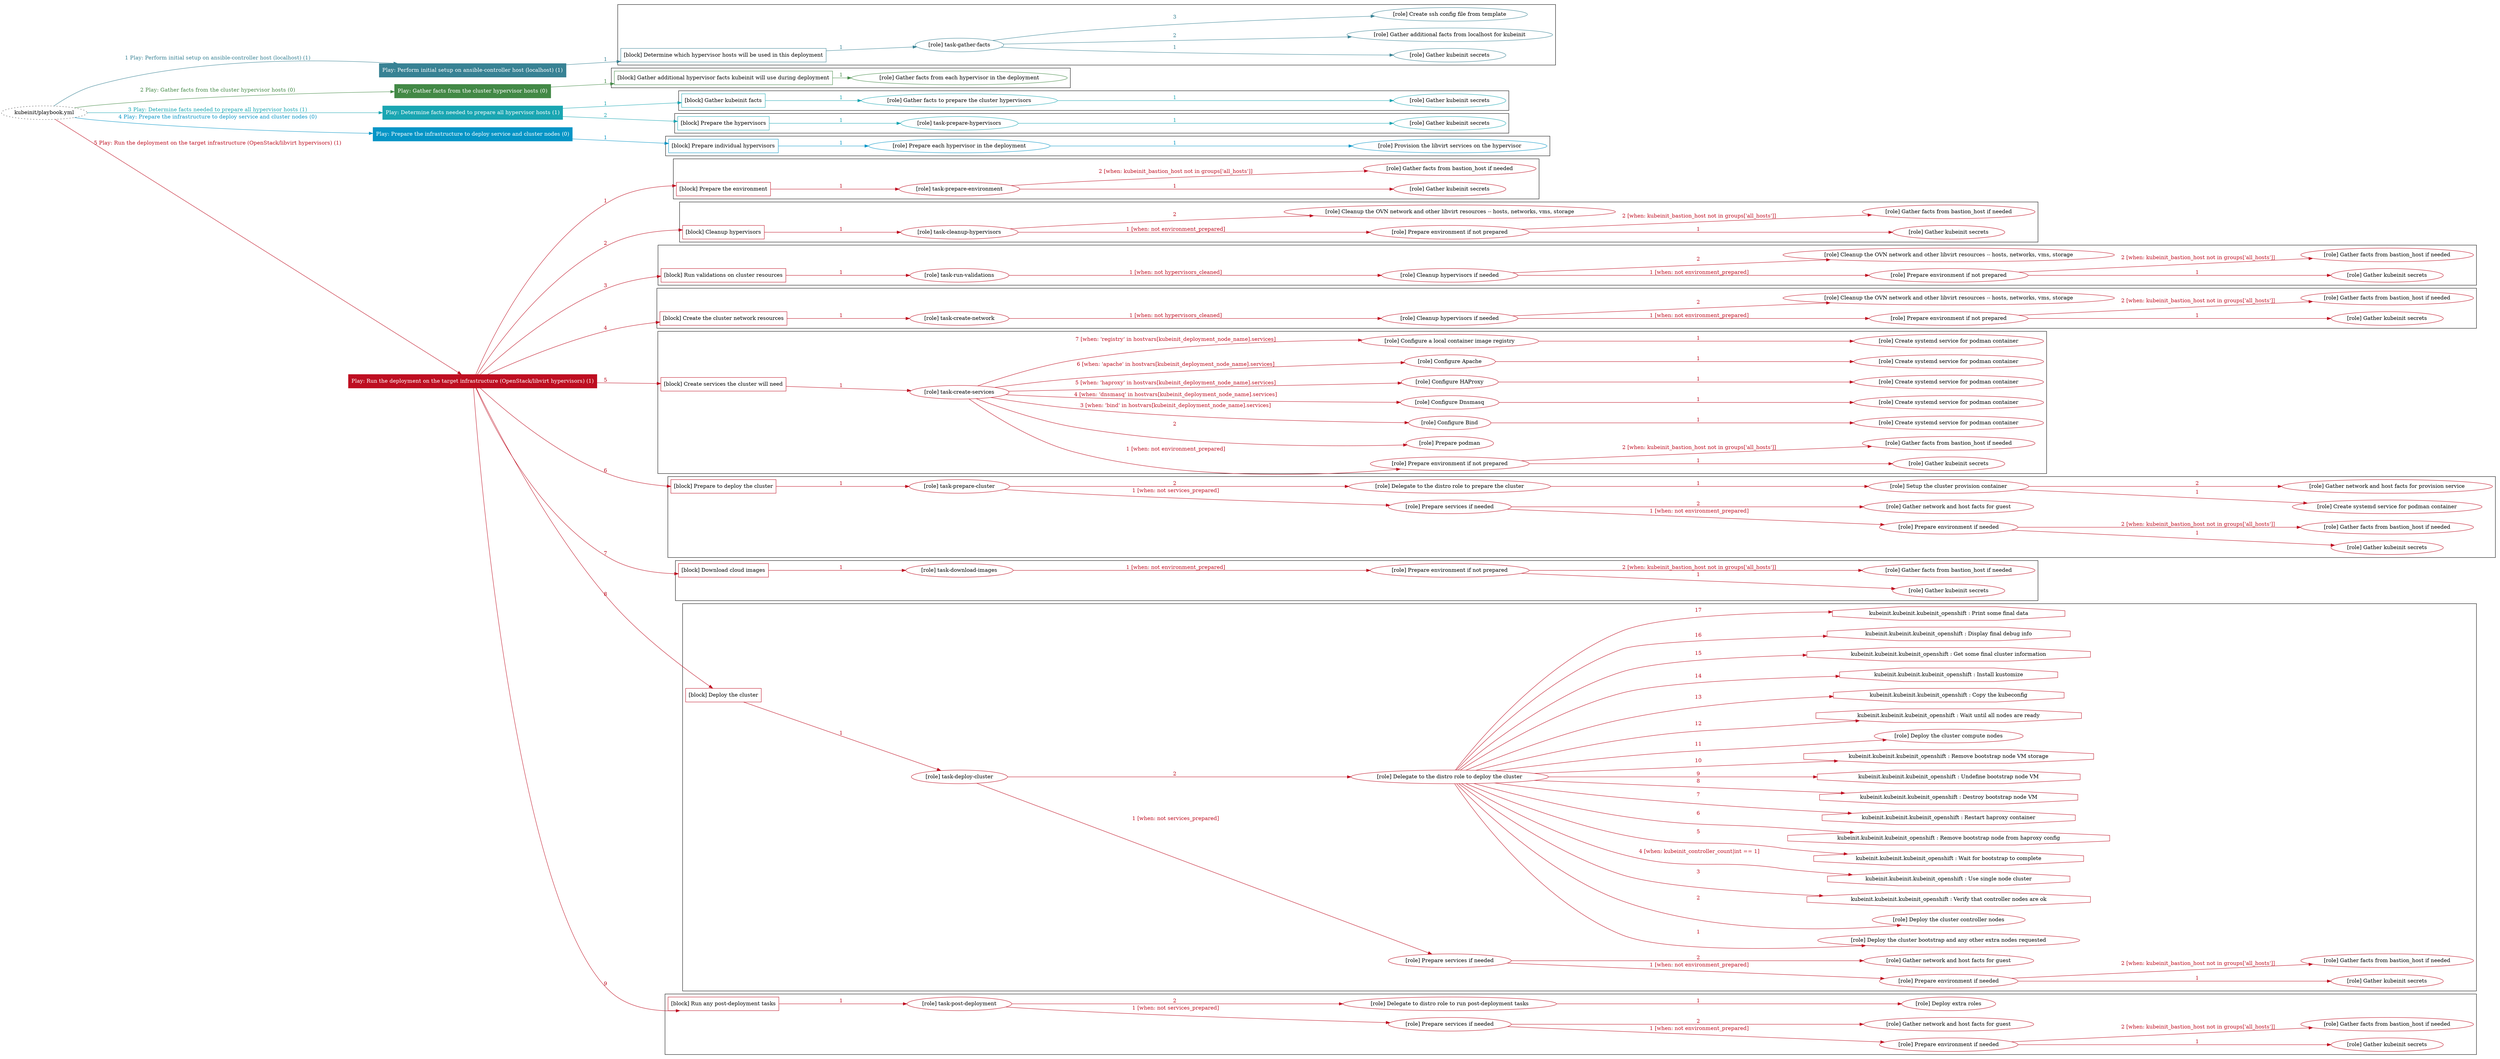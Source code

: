 digraph {
	graph [concentrate=true ordering=in rankdir=LR ratio=fill]
	edge [esep=5 sep=10]
	"kubeinit/playbook.yml" [URL="/home/runner/work/kubeinit/kubeinit/kubeinit/playbook.yml" id=playbook_ac01beea style=dotted]
	"kubeinit/playbook.yml" -> play_87b0a3d5 [label="1 Play: Perform initial setup on ansible-controller host (localhost) (1)" color="#388294" fontcolor="#388294" id=edge_play_87b0a3d5 labeltooltip="1 Play: Perform initial setup on ansible-controller host (localhost) (1)" tooltip="1 Play: Perform initial setup on ansible-controller host (localhost) (1)"]
	subgraph "Play: Perform initial setup on ansible-controller host (localhost) (1)" {
		play_87b0a3d5 [label="Play: Perform initial setup on ansible-controller host (localhost) (1)" URL="/home/runner/work/kubeinit/kubeinit/kubeinit/playbook.yml" color="#388294" fontcolor="#ffffff" id=play_87b0a3d5 shape=box style=filled tooltip=localhost]
		play_87b0a3d5 -> block_8fd2f051 [label=1 color="#388294" fontcolor="#388294" id=edge_block_8fd2f051 labeltooltip=1 tooltip=1]
		subgraph cluster_block_8fd2f051 {
			block_8fd2f051 [label="[block] Determine which hypervisor hosts will be used in this deployment" URL="/home/runner/work/kubeinit/kubeinit/kubeinit/playbook.yml" color="#388294" id=block_8fd2f051 labeltooltip="Determine which hypervisor hosts will be used in this deployment" shape=box tooltip="Determine which hypervisor hosts will be used in this deployment"]
			block_8fd2f051 -> role_c81de46e [label="1 " color="#388294" fontcolor="#388294" id=edge_role_c81de46e labeltooltip="1 " tooltip="1 "]
			subgraph "task-gather-facts" {
				role_c81de46e [label="[role] task-gather-facts" URL="/home/runner/work/kubeinit/kubeinit/kubeinit/playbook.yml" color="#388294" id=role_c81de46e tooltip="task-gather-facts"]
				role_c81de46e -> role_e6d15c20 [label="1 " color="#388294" fontcolor="#388294" id=edge_role_e6d15c20 labeltooltip="1 " tooltip="1 "]
				subgraph "Gather kubeinit secrets" {
					role_e6d15c20 [label="[role] Gather kubeinit secrets" URL="/home/runner/.ansible/collections/ansible_collections/kubeinit/kubeinit/roles/kubeinit_prepare/tasks/build_hypervisors_group.yml" color="#388294" id=role_e6d15c20 tooltip="Gather kubeinit secrets"]
				}
				role_c81de46e -> role_4af7107a [label="2 " color="#388294" fontcolor="#388294" id=edge_role_4af7107a labeltooltip="2 " tooltip="2 "]
				subgraph "Gather additional facts from localhost for kubeinit" {
					role_4af7107a [label="[role] Gather additional facts from localhost for kubeinit" URL="/home/runner/.ansible/collections/ansible_collections/kubeinit/kubeinit/roles/kubeinit_prepare/tasks/build_hypervisors_group.yml" color="#388294" id=role_4af7107a tooltip="Gather additional facts from localhost for kubeinit"]
				}
				role_c81de46e -> role_71906bc6 [label="3 " color="#388294" fontcolor="#388294" id=edge_role_71906bc6 labeltooltip="3 " tooltip="3 "]
				subgraph "Create ssh config file from template" {
					role_71906bc6 [label="[role] Create ssh config file from template" URL="/home/runner/.ansible/collections/ansible_collections/kubeinit/kubeinit/roles/kubeinit_prepare/tasks/build_hypervisors_group.yml" color="#388294" id=role_71906bc6 tooltip="Create ssh config file from template"]
				}
			}
		}
	}
	"kubeinit/playbook.yml" -> play_6809c0aa [label="2 Play: Gather facts from the cluster hypervisor hosts (0)" color="#438946" fontcolor="#438946" id=edge_play_6809c0aa labeltooltip="2 Play: Gather facts from the cluster hypervisor hosts (0)" tooltip="2 Play: Gather facts from the cluster hypervisor hosts (0)"]
	subgraph "Play: Gather facts from the cluster hypervisor hosts (0)" {
		play_6809c0aa [label="Play: Gather facts from the cluster hypervisor hosts (0)" URL="/home/runner/work/kubeinit/kubeinit/kubeinit/playbook.yml" color="#438946" fontcolor="#ffffff" id=play_6809c0aa shape=box style=filled tooltip="Play: Gather facts from the cluster hypervisor hosts (0)"]
		play_6809c0aa -> block_0f00e72c [label=1 color="#438946" fontcolor="#438946" id=edge_block_0f00e72c labeltooltip=1 tooltip=1]
		subgraph cluster_block_0f00e72c {
			block_0f00e72c [label="[block] Gather additional hypervisor facts kubeinit will use during deployment" URL="/home/runner/work/kubeinit/kubeinit/kubeinit/playbook.yml" color="#438946" id=block_0f00e72c labeltooltip="Gather additional hypervisor facts kubeinit will use during deployment" shape=box tooltip="Gather additional hypervisor facts kubeinit will use during deployment"]
			block_0f00e72c -> role_f5151b32 [label="1 " color="#438946" fontcolor="#438946" id=edge_role_f5151b32 labeltooltip="1 " tooltip="1 "]
			subgraph "Gather facts from each hypervisor in the deployment" {
				role_f5151b32 [label="[role] Gather facts from each hypervisor in the deployment" URL="/home/runner/work/kubeinit/kubeinit/kubeinit/playbook.yml" color="#438946" id=role_f5151b32 tooltip="Gather facts from each hypervisor in the deployment"]
			}
		}
	}
	"kubeinit/playbook.yml" -> play_805275aa [label="3 Play: Determine facts needed to prepare all hypervisor hosts (1)" color="#1aa6b2" fontcolor="#1aa6b2" id=edge_play_805275aa labeltooltip="3 Play: Determine facts needed to prepare all hypervisor hosts (1)" tooltip="3 Play: Determine facts needed to prepare all hypervisor hosts (1)"]
	subgraph "Play: Determine facts needed to prepare all hypervisor hosts (1)" {
		play_805275aa [label="Play: Determine facts needed to prepare all hypervisor hosts (1)" URL="/home/runner/work/kubeinit/kubeinit/kubeinit/playbook.yml" color="#1aa6b2" fontcolor="#ffffff" id=play_805275aa shape=box style=filled tooltip=localhost]
		play_805275aa -> block_0dd727a0 [label=1 color="#1aa6b2" fontcolor="#1aa6b2" id=edge_block_0dd727a0 labeltooltip=1 tooltip=1]
		subgraph cluster_block_0dd727a0 {
			block_0dd727a0 [label="[block] Gather kubeinit facts" URL="/home/runner/work/kubeinit/kubeinit/kubeinit/playbook.yml" color="#1aa6b2" id=block_0dd727a0 labeltooltip="Gather kubeinit facts" shape=box tooltip="Gather kubeinit facts"]
			block_0dd727a0 -> role_a5bf3d83 [label="1 " color="#1aa6b2" fontcolor="#1aa6b2" id=edge_role_a5bf3d83 labeltooltip="1 " tooltip="1 "]
			subgraph "Gather facts to prepare the cluster hypervisors" {
				role_a5bf3d83 [label="[role] Gather facts to prepare the cluster hypervisors" URL="/home/runner/work/kubeinit/kubeinit/kubeinit/playbook.yml" color="#1aa6b2" id=role_a5bf3d83 tooltip="Gather facts to prepare the cluster hypervisors"]
				role_a5bf3d83 -> role_c3a3b4c2 [label="1 " color="#1aa6b2" fontcolor="#1aa6b2" id=edge_role_c3a3b4c2 labeltooltip="1 " tooltip="1 "]
				subgraph "Gather kubeinit secrets" {
					role_c3a3b4c2 [label="[role] Gather kubeinit secrets" URL="/home/runner/.ansible/collections/ansible_collections/kubeinit/kubeinit/roles/kubeinit_prepare/tasks/gather_kubeinit_facts.yml" color="#1aa6b2" id=role_c3a3b4c2 tooltip="Gather kubeinit secrets"]
				}
			}
		}
		play_805275aa -> block_887d3422 [label=2 color="#1aa6b2" fontcolor="#1aa6b2" id=edge_block_887d3422 labeltooltip=2 tooltip=2]
		subgraph cluster_block_887d3422 {
			block_887d3422 [label="[block] Prepare the hypervisors" URL="/home/runner/work/kubeinit/kubeinit/kubeinit/playbook.yml" color="#1aa6b2" id=block_887d3422 labeltooltip="Prepare the hypervisors" shape=box tooltip="Prepare the hypervisors"]
			block_887d3422 -> role_cf994143 [label="1 " color="#1aa6b2" fontcolor="#1aa6b2" id=edge_role_cf994143 labeltooltip="1 " tooltip="1 "]
			subgraph "task-prepare-hypervisors" {
				role_cf994143 [label="[role] task-prepare-hypervisors" URL="/home/runner/work/kubeinit/kubeinit/kubeinit/playbook.yml" color="#1aa6b2" id=role_cf994143 tooltip="task-prepare-hypervisors"]
				role_cf994143 -> role_0dff5a0b [label="1 " color="#1aa6b2" fontcolor="#1aa6b2" id=edge_role_0dff5a0b labeltooltip="1 " tooltip="1 "]
				subgraph "Gather kubeinit secrets" {
					role_0dff5a0b [label="[role] Gather kubeinit secrets" URL="/home/runner/.ansible/collections/ansible_collections/kubeinit/kubeinit/roles/kubeinit_prepare/tasks/gather_kubeinit_facts.yml" color="#1aa6b2" id=role_0dff5a0b tooltip="Gather kubeinit secrets"]
				}
			}
		}
	}
	"kubeinit/playbook.yml" -> play_18376f50 [label="4 Play: Prepare the infrastructure to deploy service and cluster nodes (0)" color="#0695c6" fontcolor="#0695c6" id=edge_play_18376f50 labeltooltip="4 Play: Prepare the infrastructure to deploy service and cluster nodes (0)" tooltip="4 Play: Prepare the infrastructure to deploy service and cluster nodes (0)"]
	subgraph "Play: Prepare the infrastructure to deploy service and cluster nodes (0)" {
		play_18376f50 [label="Play: Prepare the infrastructure to deploy service and cluster nodes (0)" URL="/home/runner/work/kubeinit/kubeinit/kubeinit/playbook.yml" color="#0695c6" fontcolor="#ffffff" id=play_18376f50 shape=box style=filled tooltip="Play: Prepare the infrastructure to deploy service and cluster nodes (0)"]
		play_18376f50 -> block_66da91b1 [label=1 color="#0695c6" fontcolor="#0695c6" id=edge_block_66da91b1 labeltooltip=1 tooltip=1]
		subgraph cluster_block_66da91b1 {
			block_66da91b1 [label="[block] Prepare individual hypervisors" URL="/home/runner/work/kubeinit/kubeinit/kubeinit/playbook.yml" color="#0695c6" id=block_66da91b1 labeltooltip="Prepare individual hypervisors" shape=box tooltip="Prepare individual hypervisors"]
			block_66da91b1 -> role_3a95ab24 [label="1 " color="#0695c6" fontcolor="#0695c6" id=edge_role_3a95ab24 labeltooltip="1 " tooltip="1 "]
			subgraph "Prepare each hypervisor in the deployment" {
				role_3a95ab24 [label="[role] Prepare each hypervisor in the deployment" URL="/home/runner/work/kubeinit/kubeinit/kubeinit/playbook.yml" color="#0695c6" id=role_3a95ab24 tooltip="Prepare each hypervisor in the deployment"]
				role_3a95ab24 -> role_9832be01 [label="1 " color="#0695c6" fontcolor="#0695c6" id=edge_role_9832be01 labeltooltip="1 " tooltip="1 "]
				subgraph "Provision the libvirt services on the hypervisor" {
					role_9832be01 [label="[role] Provision the libvirt services on the hypervisor" URL="/home/runner/.ansible/collections/ansible_collections/kubeinit/kubeinit/roles/kubeinit_prepare/tasks/prepare_hypervisor.yml" color="#0695c6" id=role_9832be01 tooltip="Provision the libvirt services on the hypervisor"]
				}
			}
		}
	}
	"kubeinit/playbook.yml" -> play_9627fc66 [label="5 Play: Run the deployment on the target infrastructure (OpenStack/libvirt hypervisors) (1)" color="#be0e21" fontcolor="#be0e21" id=edge_play_9627fc66 labeltooltip="5 Play: Run the deployment on the target infrastructure (OpenStack/libvirt hypervisors) (1)" tooltip="5 Play: Run the deployment on the target infrastructure (OpenStack/libvirt hypervisors) (1)"]
	subgraph "Play: Run the deployment on the target infrastructure (OpenStack/libvirt hypervisors) (1)" {
		play_9627fc66 [label="Play: Run the deployment on the target infrastructure (OpenStack/libvirt hypervisors) (1)" URL="/home/runner/work/kubeinit/kubeinit/kubeinit/playbook.yml" color="#be0e21" fontcolor="#ffffff" id=play_9627fc66 shape=box style=filled tooltip=localhost]
		play_9627fc66 -> block_a1fae337 [label=1 color="#be0e21" fontcolor="#be0e21" id=edge_block_a1fae337 labeltooltip=1 tooltip=1]
		subgraph cluster_block_a1fae337 {
			block_a1fae337 [label="[block] Prepare the environment" URL="/home/runner/work/kubeinit/kubeinit/kubeinit/playbook.yml" color="#be0e21" id=block_a1fae337 labeltooltip="Prepare the environment" shape=box tooltip="Prepare the environment"]
			block_a1fae337 -> role_7c4e4285 [label="1 " color="#be0e21" fontcolor="#be0e21" id=edge_role_7c4e4285 labeltooltip="1 " tooltip="1 "]
			subgraph "task-prepare-environment" {
				role_7c4e4285 [label="[role] task-prepare-environment" URL="/home/runner/work/kubeinit/kubeinit/kubeinit/playbook.yml" color="#be0e21" id=role_7c4e4285 tooltip="task-prepare-environment"]
				role_7c4e4285 -> role_a677fca5 [label="1 " color="#be0e21" fontcolor="#be0e21" id=edge_role_a677fca5 labeltooltip="1 " tooltip="1 "]
				subgraph "Gather kubeinit secrets" {
					role_a677fca5 [label="[role] Gather kubeinit secrets" URL="/home/runner/.ansible/collections/ansible_collections/kubeinit/kubeinit/roles/kubeinit_prepare/tasks/gather_kubeinit_facts.yml" color="#be0e21" id=role_a677fca5 tooltip="Gather kubeinit secrets"]
				}
				role_7c4e4285 -> role_7d980e11 [label="2 [when: kubeinit_bastion_host not in groups['all_hosts']]" color="#be0e21" fontcolor="#be0e21" id=edge_role_7d980e11 labeltooltip="2 [when: kubeinit_bastion_host not in groups['all_hosts']]" tooltip="2 [when: kubeinit_bastion_host not in groups['all_hosts']]"]
				subgraph "Gather facts from bastion_host if needed" {
					role_7d980e11 [label="[role] Gather facts from bastion_host if needed" URL="/home/runner/.ansible/collections/ansible_collections/kubeinit/kubeinit/roles/kubeinit_prepare/tasks/main.yml" color="#be0e21" id=role_7d980e11 tooltip="Gather facts from bastion_host if needed"]
				}
			}
		}
		play_9627fc66 -> block_145665ce [label=2 color="#be0e21" fontcolor="#be0e21" id=edge_block_145665ce labeltooltip=2 tooltip=2]
		subgraph cluster_block_145665ce {
			block_145665ce [label="[block] Cleanup hypervisors" URL="/home/runner/work/kubeinit/kubeinit/kubeinit/playbook.yml" color="#be0e21" id=block_145665ce labeltooltip="Cleanup hypervisors" shape=box tooltip="Cleanup hypervisors"]
			block_145665ce -> role_88739365 [label="1 " color="#be0e21" fontcolor="#be0e21" id=edge_role_88739365 labeltooltip="1 " tooltip="1 "]
			subgraph "task-cleanup-hypervisors" {
				role_88739365 [label="[role] task-cleanup-hypervisors" URL="/home/runner/work/kubeinit/kubeinit/kubeinit/playbook.yml" color="#be0e21" id=role_88739365 tooltip="task-cleanup-hypervisors"]
				role_88739365 -> role_9e638a4b [label="1 [when: not environment_prepared]" color="#be0e21" fontcolor="#be0e21" id=edge_role_9e638a4b labeltooltip="1 [when: not environment_prepared]" tooltip="1 [when: not environment_prepared]"]
				subgraph "Prepare environment if not prepared" {
					role_9e638a4b [label="[role] Prepare environment if not prepared" URL="/home/runner/.ansible/collections/ansible_collections/kubeinit/kubeinit/roles/kubeinit_libvirt/tasks/cleanup_hypervisors.yml" color="#be0e21" id=role_9e638a4b tooltip="Prepare environment if not prepared"]
					role_9e638a4b -> role_a18d2828 [label="1 " color="#be0e21" fontcolor="#be0e21" id=edge_role_a18d2828 labeltooltip="1 " tooltip="1 "]
					subgraph "Gather kubeinit secrets" {
						role_a18d2828 [label="[role] Gather kubeinit secrets" URL="/home/runner/.ansible/collections/ansible_collections/kubeinit/kubeinit/roles/kubeinit_prepare/tasks/gather_kubeinit_facts.yml" color="#be0e21" id=role_a18d2828 tooltip="Gather kubeinit secrets"]
					}
					role_9e638a4b -> role_1b31f701 [label="2 [when: kubeinit_bastion_host not in groups['all_hosts']]" color="#be0e21" fontcolor="#be0e21" id=edge_role_1b31f701 labeltooltip="2 [when: kubeinit_bastion_host not in groups['all_hosts']]" tooltip="2 [when: kubeinit_bastion_host not in groups['all_hosts']]"]
					subgraph "Gather facts from bastion_host if needed" {
						role_1b31f701 [label="[role] Gather facts from bastion_host if needed" URL="/home/runner/.ansible/collections/ansible_collections/kubeinit/kubeinit/roles/kubeinit_prepare/tasks/main.yml" color="#be0e21" id=role_1b31f701 tooltip="Gather facts from bastion_host if needed"]
					}
				}
				role_88739365 -> role_368fc063 [label="2 " color="#be0e21" fontcolor="#be0e21" id=edge_role_368fc063 labeltooltip="2 " tooltip="2 "]
				subgraph "Cleanup the OVN network and other libvirt resources -- hosts, networks, vms, storage" {
					role_368fc063 [label="[role] Cleanup the OVN network and other libvirt resources -- hosts, networks, vms, storage" URL="/home/runner/.ansible/collections/ansible_collections/kubeinit/kubeinit/roles/kubeinit_libvirt/tasks/cleanup_hypervisors.yml" color="#be0e21" id=role_368fc063 tooltip="Cleanup the OVN network and other libvirt resources -- hosts, networks, vms, storage"]
				}
			}
		}
		play_9627fc66 -> block_02955127 [label=3 color="#be0e21" fontcolor="#be0e21" id=edge_block_02955127 labeltooltip=3 tooltip=3]
		subgraph cluster_block_02955127 {
			block_02955127 [label="[block] Run validations on cluster resources" URL="/home/runner/work/kubeinit/kubeinit/kubeinit/playbook.yml" color="#be0e21" id=block_02955127 labeltooltip="Run validations on cluster resources" shape=box tooltip="Run validations on cluster resources"]
			block_02955127 -> role_7bfd4cae [label="1 " color="#be0e21" fontcolor="#be0e21" id=edge_role_7bfd4cae labeltooltip="1 " tooltip="1 "]
			subgraph "task-run-validations" {
				role_7bfd4cae [label="[role] task-run-validations" URL="/home/runner/work/kubeinit/kubeinit/kubeinit/playbook.yml" color="#be0e21" id=role_7bfd4cae tooltip="task-run-validations"]
				role_7bfd4cae -> role_9999e3a4 [label="1 [when: not hypervisors_cleaned]" color="#be0e21" fontcolor="#be0e21" id=edge_role_9999e3a4 labeltooltip="1 [when: not hypervisors_cleaned]" tooltip="1 [when: not hypervisors_cleaned]"]
				subgraph "Cleanup hypervisors if needed" {
					role_9999e3a4 [label="[role] Cleanup hypervisors if needed" URL="/home/runner/.ansible/collections/ansible_collections/kubeinit/kubeinit/roles/kubeinit_validations/tasks/main.yml" color="#be0e21" id=role_9999e3a4 tooltip="Cleanup hypervisors if needed"]
					role_9999e3a4 -> role_2ee0fb91 [label="1 [when: not environment_prepared]" color="#be0e21" fontcolor="#be0e21" id=edge_role_2ee0fb91 labeltooltip="1 [when: not environment_prepared]" tooltip="1 [when: not environment_prepared]"]
					subgraph "Prepare environment if not prepared" {
						role_2ee0fb91 [label="[role] Prepare environment if not prepared" URL="/home/runner/.ansible/collections/ansible_collections/kubeinit/kubeinit/roles/kubeinit_libvirt/tasks/cleanup_hypervisors.yml" color="#be0e21" id=role_2ee0fb91 tooltip="Prepare environment if not prepared"]
						role_2ee0fb91 -> role_f7e89f72 [label="1 " color="#be0e21" fontcolor="#be0e21" id=edge_role_f7e89f72 labeltooltip="1 " tooltip="1 "]
						subgraph "Gather kubeinit secrets" {
							role_f7e89f72 [label="[role] Gather kubeinit secrets" URL="/home/runner/.ansible/collections/ansible_collections/kubeinit/kubeinit/roles/kubeinit_prepare/tasks/gather_kubeinit_facts.yml" color="#be0e21" id=role_f7e89f72 tooltip="Gather kubeinit secrets"]
						}
						role_2ee0fb91 -> role_ed2b6137 [label="2 [when: kubeinit_bastion_host not in groups['all_hosts']]" color="#be0e21" fontcolor="#be0e21" id=edge_role_ed2b6137 labeltooltip="2 [when: kubeinit_bastion_host not in groups['all_hosts']]" tooltip="2 [when: kubeinit_bastion_host not in groups['all_hosts']]"]
						subgraph "Gather facts from bastion_host if needed" {
							role_ed2b6137 [label="[role] Gather facts from bastion_host if needed" URL="/home/runner/.ansible/collections/ansible_collections/kubeinit/kubeinit/roles/kubeinit_prepare/tasks/main.yml" color="#be0e21" id=role_ed2b6137 tooltip="Gather facts from bastion_host if needed"]
						}
					}
					role_9999e3a4 -> role_2b7e99c0 [label="2 " color="#be0e21" fontcolor="#be0e21" id=edge_role_2b7e99c0 labeltooltip="2 " tooltip="2 "]
					subgraph "Cleanup the OVN network and other libvirt resources -- hosts, networks, vms, storage" {
						role_2b7e99c0 [label="[role] Cleanup the OVN network and other libvirt resources -- hosts, networks, vms, storage" URL="/home/runner/.ansible/collections/ansible_collections/kubeinit/kubeinit/roles/kubeinit_libvirt/tasks/cleanup_hypervisors.yml" color="#be0e21" id=role_2b7e99c0 tooltip="Cleanup the OVN network and other libvirt resources -- hosts, networks, vms, storage"]
					}
				}
			}
		}
		play_9627fc66 -> block_9b2e938d [label=4 color="#be0e21" fontcolor="#be0e21" id=edge_block_9b2e938d labeltooltip=4 tooltip=4]
		subgraph cluster_block_9b2e938d {
			block_9b2e938d [label="[block] Create the cluster network resources" URL="/home/runner/work/kubeinit/kubeinit/kubeinit/playbook.yml" color="#be0e21" id=block_9b2e938d labeltooltip="Create the cluster network resources" shape=box tooltip="Create the cluster network resources"]
			block_9b2e938d -> role_e859119c [label="1 " color="#be0e21" fontcolor="#be0e21" id=edge_role_e859119c labeltooltip="1 " tooltip="1 "]
			subgraph "task-create-network" {
				role_e859119c [label="[role] task-create-network" URL="/home/runner/work/kubeinit/kubeinit/kubeinit/playbook.yml" color="#be0e21" id=role_e859119c tooltip="task-create-network"]
				role_e859119c -> role_2175b8bf [label="1 [when: not hypervisors_cleaned]" color="#be0e21" fontcolor="#be0e21" id=edge_role_2175b8bf labeltooltip="1 [when: not hypervisors_cleaned]" tooltip="1 [when: not hypervisors_cleaned]"]
				subgraph "Cleanup hypervisors if needed" {
					role_2175b8bf [label="[role] Cleanup hypervisors if needed" URL="/home/runner/.ansible/collections/ansible_collections/kubeinit/kubeinit/roles/kubeinit_libvirt/tasks/create_network.yml" color="#be0e21" id=role_2175b8bf tooltip="Cleanup hypervisors if needed"]
					role_2175b8bf -> role_85aa9f6f [label="1 [when: not environment_prepared]" color="#be0e21" fontcolor="#be0e21" id=edge_role_85aa9f6f labeltooltip="1 [when: not environment_prepared]" tooltip="1 [when: not environment_prepared]"]
					subgraph "Prepare environment if not prepared" {
						role_85aa9f6f [label="[role] Prepare environment if not prepared" URL="/home/runner/.ansible/collections/ansible_collections/kubeinit/kubeinit/roles/kubeinit_libvirt/tasks/cleanup_hypervisors.yml" color="#be0e21" id=role_85aa9f6f tooltip="Prepare environment if not prepared"]
						role_85aa9f6f -> role_4ce239ed [label="1 " color="#be0e21" fontcolor="#be0e21" id=edge_role_4ce239ed labeltooltip="1 " tooltip="1 "]
						subgraph "Gather kubeinit secrets" {
							role_4ce239ed [label="[role] Gather kubeinit secrets" URL="/home/runner/.ansible/collections/ansible_collections/kubeinit/kubeinit/roles/kubeinit_prepare/tasks/gather_kubeinit_facts.yml" color="#be0e21" id=role_4ce239ed tooltip="Gather kubeinit secrets"]
						}
						role_85aa9f6f -> role_77e21e04 [label="2 [when: kubeinit_bastion_host not in groups['all_hosts']]" color="#be0e21" fontcolor="#be0e21" id=edge_role_77e21e04 labeltooltip="2 [when: kubeinit_bastion_host not in groups['all_hosts']]" tooltip="2 [when: kubeinit_bastion_host not in groups['all_hosts']]"]
						subgraph "Gather facts from bastion_host if needed" {
							role_77e21e04 [label="[role] Gather facts from bastion_host if needed" URL="/home/runner/.ansible/collections/ansible_collections/kubeinit/kubeinit/roles/kubeinit_prepare/tasks/main.yml" color="#be0e21" id=role_77e21e04 tooltip="Gather facts from bastion_host if needed"]
						}
					}
					role_2175b8bf -> role_c0816153 [label="2 " color="#be0e21" fontcolor="#be0e21" id=edge_role_c0816153 labeltooltip="2 " tooltip="2 "]
					subgraph "Cleanup the OVN network and other libvirt resources -- hosts, networks, vms, storage" {
						role_c0816153 [label="[role] Cleanup the OVN network and other libvirt resources -- hosts, networks, vms, storage" URL="/home/runner/.ansible/collections/ansible_collections/kubeinit/kubeinit/roles/kubeinit_libvirt/tasks/cleanup_hypervisors.yml" color="#be0e21" id=role_c0816153 tooltip="Cleanup the OVN network and other libvirt resources -- hosts, networks, vms, storage"]
					}
				}
			}
		}
		play_9627fc66 -> block_28281de9 [label=5 color="#be0e21" fontcolor="#be0e21" id=edge_block_28281de9 labeltooltip=5 tooltip=5]
		subgraph cluster_block_28281de9 {
			block_28281de9 [label="[block] Create services the cluster will need" URL="/home/runner/work/kubeinit/kubeinit/kubeinit/playbook.yml" color="#be0e21" id=block_28281de9 labeltooltip="Create services the cluster will need" shape=box tooltip="Create services the cluster will need"]
			block_28281de9 -> role_619894a3 [label="1 " color="#be0e21" fontcolor="#be0e21" id=edge_role_619894a3 labeltooltip="1 " tooltip="1 "]
			subgraph "task-create-services" {
				role_619894a3 [label="[role] task-create-services" URL="/home/runner/work/kubeinit/kubeinit/kubeinit/playbook.yml" color="#be0e21" id=role_619894a3 tooltip="task-create-services"]
				role_619894a3 -> role_205cde61 [label="1 [when: not environment_prepared]" color="#be0e21" fontcolor="#be0e21" id=edge_role_205cde61 labeltooltip="1 [when: not environment_prepared]" tooltip="1 [when: not environment_prepared]"]
				subgraph "Prepare environment if not prepared" {
					role_205cde61 [label="[role] Prepare environment if not prepared" URL="/home/runner/.ansible/collections/ansible_collections/kubeinit/kubeinit/roles/kubeinit_services/tasks/main.yml" color="#be0e21" id=role_205cde61 tooltip="Prepare environment if not prepared"]
					role_205cde61 -> role_e2b35830 [label="1 " color="#be0e21" fontcolor="#be0e21" id=edge_role_e2b35830 labeltooltip="1 " tooltip="1 "]
					subgraph "Gather kubeinit secrets" {
						role_e2b35830 [label="[role] Gather kubeinit secrets" URL="/home/runner/.ansible/collections/ansible_collections/kubeinit/kubeinit/roles/kubeinit_prepare/tasks/gather_kubeinit_facts.yml" color="#be0e21" id=role_e2b35830 tooltip="Gather kubeinit secrets"]
					}
					role_205cde61 -> role_7912a97e [label="2 [when: kubeinit_bastion_host not in groups['all_hosts']]" color="#be0e21" fontcolor="#be0e21" id=edge_role_7912a97e labeltooltip="2 [when: kubeinit_bastion_host not in groups['all_hosts']]" tooltip="2 [when: kubeinit_bastion_host not in groups['all_hosts']]"]
					subgraph "Gather facts from bastion_host if needed" {
						role_7912a97e [label="[role] Gather facts from bastion_host if needed" URL="/home/runner/.ansible/collections/ansible_collections/kubeinit/kubeinit/roles/kubeinit_prepare/tasks/main.yml" color="#be0e21" id=role_7912a97e tooltip="Gather facts from bastion_host if needed"]
					}
				}
				role_619894a3 -> role_3faccaa3 [label="2 " color="#be0e21" fontcolor="#be0e21" id=edge_role_3faccaa3 labeltooltip="2 " tooltip="2 "]
				subgraph "Prepare podman" {
					role_3faccaa3 [label="[role] Prepare podman" URL="/home/runner/.ansible/collections/ansible_collections/kubeinit/kubeinit/roles/kubeinit_services/tasks/00_create_service_pod.yml" color="#be0e21" id=role_3faccaa3 tooltip="Prepare podman"]
				}
				role_619894a3 -> role_adfd2feb [label="3 [when: 'bind' in hostvars[kubeinit_deployment_node_name].services]" color="#be0e21" fontcolor="#be0e21" id=edge_role_adfd2feb labeltooltip="3 [when: 'bind' in hostvars[kubeinit_deployment_node_name].services]" tooltip="3 [when: 'bind' in hostvars[kubeinit_deployment_node_name].services]"]
				subgraph "Configure Bind" {
					role_adfd2feb [label="[role] Configure Bind" URL="/home/runner/.ansible/collections/ansible_collections/kubeinit/kubeinit/roles/kubeinit_services/tasks/start_services_containers.yml" color="#be0e21" id=role_adfd2feb tooltip="Configure Bind"]
					role_adfd2feb -> role_0dddc15a [label="1 " color="#be0e21" fontcolor="#be0e21" id=edge_role_0dddc15a labeltooltip="1 " tooltip="1 "]
					subgraph "Create systemd service for podman container" {
						role_0dddc15a [label="[role] Create systemd service for podman container" URL="/home/runner/.ansible/collections/ansible_collections/kubeinit/kubeinit/roles/kubeinit_bind/tasks/main.yml" color="#be0e21" id=role_0dddc15a tooltip="Create systemd service for podman container"]
					}
				}
				role_619894a3 -> role_6ff6d1c3 [label="4 [when: 'dnsmasq' in hostvars[kubeinit_deployment_node_name].services]" color="#be0e21" fontcolor="#be0e21" id=edge_role_6ff6d1c3 labeltooltip="4 [when: 'dnsmasq' in hostvars[kubeinit_deployment_node_name].services]" tooltip="4 [when: 'dnsmasq' in hostvars[kubeinit_deployment_node_name].services]"]
				subgraph "Configure Dnsmasq" {
					role_6ff6d1c3 [label="[role] Configure Dnsmasq" URL="/home/runner/.ansible/collections/ansible_collections/kubeinit/kubeinit/roles/kubeinit_services/tasks/start_services_containers.yml" color="#be0e21" id=role_6ff6d1c3 tooltip="Configure Dnsmasq"]
					role_6ff6d1c3 -> role_e2d839a0 [label="1 " color="#be0e21" fontcolor="#be0e21" id=edge_role_e2d839a0 labeltooltip="1 " tooltip="1 "]
					subgraph "Create systemd service for podman container" {
						role_e2d839a0 [label="[role] Create systemd service for podman container" URL="/home/runner/.ansible/collections/ansible_collections/kubeinit/kubeinit/roles/kubeinit_dnsmasq/tasks/main.yml" color="#be0e21" id=role_e2d839a0 tooltip="Create systemd service for podman container"]
					}
				}
				role_619894a3 -> role_7d7334c6 [label="5 [when: 'haproxy' in hostvars[kubeinit_deployment_node_name].services]" color="#be0e21" fontcolor="#be0e21" id=edge_role_7d7334c6 labeltooltip="5 [when: 'haproxy' in hostvars[kubeinit_deployment_node_name].services]" tooltip="5 [when: 'haproxy' in hostvars[kubeinit_deployment_node_name].services]"]
				subgraph "Configure HAProxy" {
					role_7d7334c6 [label="[role] Configure HAProxy" URL="/home/runner/.ansible/collections/ansible_collections/kubeinit/kubeinit/roles/kubeinit_services/tasks/start_services_containers.yml" color="#be0e21" id=role_7d7334c6 tooltip="Configure HAProxy"]
					role_7d7334c6 -> role_eb71d91c [label="1 " color="#be0e21" fontcolor="#be0e21" id=edge_role_eb71d91c labeltooltip="1 " tooltip="1 "]
					subgraph "Create systemd service for podman container" {
						role_eb71d91c [label="[role] Create systemd service for podman container" URL="/home/runner/.ansible/collections/ansible_collections/kubeinit/kubeinit/roles/kubeinit_haproxy/tasks/main.yml" color="#be0e21" id=role_eb71d91c tooltip="Create systemd service for podman container"]
					}
				}
				role_619894a3 -> role_6c471e7b [label="6 [when: 'apache' in hostvars[kubeinit_deployment_node_name].services]" color="#be0e21" fontcolor="#be0e21" id=edge_role_6c471e7b labeltooltip="6 [when: 'apache' in hostvars[kubeinit_deployment_node_name].services]" tooltip="6 [when: 'apache' in hostvars[kubeinit_deployment_node_name].services]"]
				subgraph "Configure Apache" {
					role_6c471e7b [label="[role] Configure Apache" URL="/home/runner/.ansible/collections/ansible_collections/kubeinit/kubeinit/roles/kubeinit_services/tasks/start_services_containers.yml" color="#be0e21" id=role_6c471e7b tooltip="Configure Apache"]
					role_6c471e7b -> role_16afecc5 [label="1 " color="#be0e21" fontcolor="#be0e21" id=edge_role_16afecc5 labeltooltip="1 " tooltip="1 "]
					subgraph "Create systemd service for podman container" {
						role_16afecc5 [label="[role] Create systemd service for podman container" URL="/home/runner/.ansible/collections/ansible_collections/kubeinit/kubeinit/roles/kubeinit_apache/tasks/main.yml" color="#be0e21" id=role_16afecc5 tooltip="Create systemd service for podman container"]
					}
				}
				role_619894a3 -> role_4d867c38 [label="7 [when: 'registry' in hostvars[kubeinit_deployment_node_name].services]" color="#be0e21" fontcolor="#be0e21" id=edge_role_4d867c38 labeltooltip="7 [when: 'registry' in hostvars[kubeinit_deployment_node_name].services]" tooltip="7 [when: 'registry' in hostvars[kubeinit_deployment_node_name].services]"]
				subgraph "Configure a local container image registry" {
					role_4d867c38 [label="[role] Configure a local container image registry" URL="/home/runner/.ansible/collections/ansible_collections/kubeinit/kubeinit/roles/kubeinit_services/tasks/start_services_containers.yml" color="#be0e21" id=role_4d867c38 tooltip="Configure a local container image registry"]
					role_4d867c38 -> role_8852e7b9 [label="1 " color="#be0e21" fontcolor="#be0e21" id=edge_role_8852e7b9 labeltooltip="1 " tooltip="1 "]
					subgraph "Create systemd service for podman container" {
						role_8852e7b9 [label="[role] Create systemd service for podman container" URL="/home/runner/.ansible/collections/ansible_collections/kubeinit/kubeinit/roles/kubeinit_registry/tasks/main.yml" color="#be0e21" id=role_8852e7b9 tooltip="Create systemd service for podman container"]
					}
				}
			}
		}
		play_9627fc66 -> block_8ae498f1 [label=6 color="#be0e21" fontcolor="#be0e21" id=edge_block_8ae498f1 labeltooltip=6 tooltip=6]
		subgraph cluster_block_8ae498f1 {
			block_8ae498f1 [label="[block] Prepare to deploy the cluster" URL="/home/runner/work/kubeinit/kubeinit/kubeinit/playbook.yml" color="#be0e21" id=block_8ae498f1 labeltooltip="Prepare to deploy the cluster" shape=box tooltip="Prepare to deploy the cluster"]
			block_8ae498f1 -> role_7a9af855 [label="1 " color="#be0e21" fontcolor="#be0e21" id=edge_role_7a9af855 labeltooltip="1 " tooltip="1 "]
			subgraph "task-prepare-cluster" {
				role_7a9af855 [label="[role] task-prepare-cluster" URL="/home/runner/work/kubeinit/kubeinit/kubeinit/playbook.yml" color="#be0e21" id=role_7a9af855 tooltip="task-prepare-cluster"]
				role_7a9af855 -> role_c3e66cf4 [label="1 [when: not services_prepared]" color="#be0e21" fontcolor="#be0e21" id=edge_role_c3e66cf4 labeltooltip="1 [when: not services_prepared]" tooltip="1 [when: not services_prepared]"]
				subgraph "Prepare services if needed" {
					role_c3e66cf4 [label="[role] Prepare services if needed" URL="/home/runner/.ansible/collections/ansible_collections/kubeinit/kubeinit/roles/kubeinit_prepare/tasks/prepare_cluster.yml" color="#be0e21" id=role_c3e66cf4 tooltip="Prepare services if needed"]
					role_c3e66cf4 -> role_d8c4ae00 [label="1 [when: not environment_prepared]" color="#be0e21" fontcolor="#be0e21" id=edge_role_d8c4ae00 labeltooltip="1 [when: not environment_prepared]" tooltip="1 [when: not environment_prepared]"]
					subgraph "Prepare environment if needed" {
						role_d8c4ae00 [label="[role] Prepare environment if needed" URL="/home/runner/.ansible/collections/ansible_collections/kubeinit/kubeinit/roles/kubeinit_services/tasks/prepare_services.yml" color="#be0e21" id=role_d8c4ae00 tooltip="Prepare environment if needed"]
						role_d8c4ae00 -> role_f112b55e [label="1 " color="#be0e21" fontcolor="#be0e21" id=edge_role_f112b55e labeltooltip="1 " tooltip="1 "]
						subgraph "Gather kubeinit secrets" {
							role_f112b55e [label="[role] Gather kubeinit secrets" URL="/home/runner/.ansible/collections/ansible_collections/kubeinit/kubeinit/roles/kubeinit_prepare/tasks/gather_kubeinit_facts.yml" color="#be0e21" id=role_f112b55e tooltip="Gather kubeinit secrets"]
						}
						role_d8c4ae00 -> role_604dd5cc [label="2 [when: kubeinit_bastion_host not in groups['all_hosts']]" color="#be0e21" fontcolor="#be0e21" id=edge_role_604dd5cc labeltooltip="2 [when: kubeinit_bastion_host not in groups['all_hosts']]" tooltip="2 [when: kubeinit_bastion_host not in groups['all_hosts']]"]
						subgraph "Gather facts from bastion_host if needed" {
							role_604dd5cc [label="[role] Gather facts from bastion_host if needed" URL="/home/runner/.ansible/collections/ansible_collections/kubeinit/kubeinit/roles/kubeinit_prepare/tasks/main.yml" color="#be0e21" id=role_604dd5cc tooltip="Gather facts from bastion_host if needed"]
						}
					}
					role_c3e66cf4 -> role_06db4f76 [label="2 " color="#be0e21" fontcolor="#be0e21" id=edge_role_06db4f76 labeltooltip="2 " tooltip="2 "]
					subgraph "Gather network and host facts for guest" {
						role_06db4f76 [label="[role] Gather network and host facts for guest" URL="/home/runner/.ansible/collections/ansible_collections/kubeinit/kubeinit/roles/kubeinit_services/tasks/prepare_services.yml" color="#be0e21" id=role_06db4f76 tooltip="Gather network and host facts for guest"]
					}
				}
				role_7a9af855 -> role_deac0884 [label="2 " color="#be0e21" fontcolor="#be0e21" id=edge_role_deac0884 labeltooltip="2 " tooltip="2 "]
				subgraph "Delegate to the distro role to prepare the cluster" {
					role_deac0884 [label="[role] Delegate to the distro role to prepare the cluster" URL="/home/runner/.ansible/collections/ansible_collections/kubeinit/kubeinit/roles/kubeinit_prepare/tasks/prepare_cluster.yml" color="#be0e21" id=role_deac0884 tooltip="Delegate to the distro role to prepare the cluster"]
					role_deac0884 -> role_83096d0f [label="1 " color="#be0e21" fontcolor="#be0e21" id=edge_role_83096d0f labeltooltip="1 " tooltip="1 "]
					subgraph "Setup the cluster provision container" {
						role_83096d0f [label="[role] Setup the cluster provision container" URL="/home/runner/.ansible/collections/ansible_collections/kubeinit/kubeinit/roles/kubeinit_openshift/tasks/prepare_cluster.yml" color="#be0e21" id=role_83096d0f tooltip="Setup the cluster provision container"]
						role_83096d0f -> role_71ccdd31 [label="1 " color="#be0e21" fontcolor="#be0e21" id=edge_role_71ccdd31 labeltooltip="1 " tooltip="1 "]
						subgraph "Create systemd service for podman container" {
							role_71ccdd31 [label="[role] Create systemd service for podman container" URL="/home/runner/.ansible/collections/ansible_collections/kubeinit/kubeinit/roles/kubeinit_services/tasks/create_provision_container.yml" color="#be0e21" id=role_71ccdd31 tooltip="Create systemd service for podman container"]
						}
						role_83096d0f -> role_3bb15eb5 [label="2 " color="#be0e21" fontcolor="#be0e21" id=edge_role_3bb15eb5 labeltooltip="2 " tooltip="2 "]
						subgraph "Gather network and host facts for provision service" {
							role_3bb15eb5 [label="[role] Gather network and host facts for provision service" URL="/home/runner/.ansible/collections/ansible_collections/kubeinit/kubeinit/roles/kubeinit_services/tasks/create_provision_container.yml" color="#be0e21" id=role_3bb15eb5 tooltip="Gather network and host facts for provision service"]
						}
					}
				}
			}
		}
		play_9627fc66 -> block_6e16f127 [label=7 color="#be0e21" fontcolor="#be0e21" id=edge_block_6e16f127 labeltooltip=7 tooltip=7]
		subgraph cluster_block_6e16f127 {
			block_6e16f127 [label="[block] Download cloud images" URL="/home/runner/work/kubeinit/kubeinit/kubeinit/playbook.yml" color="#be0e21" id=block_6e16f127 labeltooltip="Download cloud images" shape=box tooltip="Download cloud images"]
			block_6e16f127 -> role_39737f97 [label="1 " color="#be0e21" fontcolor="#be0e21" id=edge_role_39737f97 labeltooltip="1 " tooltip="1 "]
			subgraph "task-download-images" {
				role_39737f97 [label="[role] task-download-images" URL="/home/runner/work/kubeinit/kubeinit/kubeinit/playbook.yml" color="#be0e21" id=role_39737f97 tooltip="task-download-images"]
				role_39737f97 -> role_78aa9b3c [label="1 [when: not environment_prepared]" color="#be0e21" fontcolor="#be0e21" id=edge_role_78aa9b3c labeltooltip="1 [when: not environment_prepared]" tooltip="1 [when: not environment_prepared]"]
				subgraph "Prepare environment if not prepared" {
					role_78aa9b3c [label="[role] Prepare environment if not prepared" URL="/home/runner/.ansible/collections/ansible_collections/kubeinit/kubeinit/roles/kubeinit_libvirt/tasks/download_cloud_images.yml" color="#be0e21" id=role_78aa9b3c tooltip="Prepare environment if not prepared"]
					role_78aa9b3c -> role_af900f7b [label="1 " color="#be0e21" fontcolor="#be0e21" id=edge_role_af900f7b labeltooltip="1 " tooltip="1 "]
					subgraph "Gather kubeinit secrets" {
						role_af900f7b [label="[role] Gather kubeinit secrets" URL="/home/runner/.ansible/collections/ansible_collections/kubeinit/kubeinit/roles/kubeinit_prepare/tasks/gather_kubeinit_facts.yml" color="#be0e21" id=role_af900f7b tooltip="Gather kubeinit secrets"]
					}
					role_78aa9b3c -> role_f8b67e49 [label="2 [when: kubeinit_bastion_host not in groups['all_hosts']]" color="#be0e21" fontcolor="#be0e21" id=edge_role_f8b67e49 labeltooltip="2 [when: kubeinit_bastion_host not in groups['all_hosts']]" tooltip="2 [when: kubeinit_bastion_host not in groups['all_hosts']]"]
					subgraph "Gather facts from bastion_host if needed" {
						role_f8b67e49 [label="[role] Gather facts from bastion_host if needed" URL="/home/runner/.ansible/collections/ansible_collections/kubeinit/kubeinit/roles/kubeinit_prepare/tasks/main.yml" color="#be0e21" id=role_f8b67e49 tooltip="Gather facts from bastion_host if needed"]
					}
				}
			}
		}
		play_9627fc66 -> block_28844fb3 [label=8 color="#be0e21" fontcolor="#be0e21" id=edge_block_28844fb3 labeltooltip=8 tooltip=8]
		subgraph cluster_block_28844fb3 {
			block_28844fb3 [label="[block] Deploy the cluster" URL="/home/runner/work/kubeinit/kubeinit/kubeinit/playbook.yml" color="#be0e21" id=block_28844fb3 labeltooltip="Deploy the cluster" shape=box tooltip="Deploy the cluster"]
			block_28844fb3 -> role_9a6bc514 [label="1 " color="#be0e21" fontcolor="#be0e21" id=edge_role_9a6bc514 labeltooltip="1 " tooltip="1 "]
			subgraph "task-deploy-cluster" {
				role_9a6bc514 [label="[role] task-deploy-cluster" URL="/home/runner/work/kubeinit/kubeinit/kubeinit/playbook.yml" color="#be0e21" id=role_9a6bc514 tooltip="task-deploy-cluster"]
				role_9a6bc514 -> role_f8f9df4c [label="1 [when: not services_prepared]" color="#be0e21" fontcolor="#be0e21" id=edge_role_f8f9df4c labeltooltip="1 [when: not services_prepared]" tooltip="1 [when: not services_prepared]"]
				subgraph "Prepare services if needed" {
					role_f8f9df4c [label="[role] Prepare services if needed" URL="/home/runner/.ansible/collections/ansible_collections/kubeinit/kubeinit/roles/kubeinit_prepare/tasks/deploy_cluster.yml" color="#be0e21" id=role_f8f9df4c tooltip="Prepare services if needed"]
					role_f8f9df4c -> role_66f05bb2 [label="1 [when: not environment_prepared]" color="#be0e21" fontcolor="#be0e21" id=edge_role_66f05bb2 labeltooltip="1 [when: not environment_prepared]" tooltip="1 [when: not environment_prepared]"]
					subgraph "Prepare environment if needed" {
						role_66f05bb2 [label="[role] Prepare environment if needed" URL="/home/runner/.ansible/collections/ansible_collections/kubeinit/kubeinit/roles/kubeinit_services/tasks/prepare_services.yml" color="#be0e21" id=role_66f05bb2 tooltip="Prepare environment if needed"]
						role_66f05bb2 -> role_b6db0f75 [label="1 " color="#be0e21" fontcolor="#be0e21" id=edge_role_b6db0f75 labeltooltip="1 " tooltip="1 "]
						subgraph "Gather kubeinit secrets" {
							role_b6db0f75 [label="[role] Gather kubeinit secrets" URL="/home/runner/.ansible/collections/ansible_collections/kubeinit/kubeinit/roles/kubeinit_prepare/tasks/gather_kubeinit_facts.yml" color="#be0e21" id=role_b6db0f75 tooltip="Gather kubeinit secrets"]
						}
						role_66f05bb2 -> role_d8006503 [label="2 [when: kubeinit_bastion_host not in groups['all_hosts']]" color="#be0e21" fontcolor="#be0e21" id=edge_role_d8006503 labeltooltip="2 [when: kubeinit_bastion_host not in groups['all_hosts']]" tooltip="2 [when: kubeinit_bastion_host not in groups['all_hosts']]"]
						subgraph "Gather facts from bastion_host if needed" {
							role_d8006503 [label="[role] Gather facts from bastion_host if needed" URL="/home/runner/.ansible/collections/ansible_collections/kubeinit/kubeinit/roles/kubeinit_prepare/tasks/main.yml" color="#be0e21" id=role_d8006503 tooltip="Gather facts from bastion_host if needed"]
						}
					}
					role_f8f9df4c -> role_b45a74fc [label="2 " color="#be0e21" fontcolor="#be0e21" id=edge_role_b45a74fc labeltooltip="2 " tooltip="2 "]
					subgraph "Gather network and host facts for guest" {
						role_b45a74fc [label="[role] Gather network and host facts for guest" URL="/home/runner/.ansible/collections/ansible_collections/kubeinit/kubeinit/roles/kubeinit_services/tasks/prepare_services.yml" color="#be0e21" id=role_b45a74fc tooltip="Gather network and host facts for guest"]
					}
				}
				role_9a6bc514 -> role_62a5c1bc [label="2 " color="#be0e21" fontcolor="#be0e21" id=edge_role_62a5c1bc labeltooltip="2 " tooltip="2 "]
				subgraph "Delegate to the distro role to deploy the cluster" {
					role_62a5c1bc [label="[role] Delegate to the distro role to deploy the cluster" URL="/home/runner/.ansible/collections/ansible_collections/kubeinit/kubeinit/roles/kubeinit_prepare/tasks/deploy_cluster.yml" color="#be0e21" id=role_62a5c1bc tooltip="Delegate to the distro role to deploy the cluster"]
					role_62a5c1bc -> role_e358bf34 [label="1 " color="#be0e21" fontcolor="#be0e21" id=edge_role_e358bf34 labeltooltip="1 " tooltip="1 "]
					subgraph "Deploy the cluster bootstrap and any other extra nodes requested" {
						role_e358bf34 [label="[role] Deploy the cluster bootstrap and any other extra nodes requested" URL="/home/runner/.ansible/collections/ansible_collections/kubeinit/kubeinit/roles/kubeinit_openshift/tasks/main.yml" color="#be0e21" id=role_e358bf34 tooltip="Deploy the cluster bootstrap and any other extra nodes requested"]
					}
					role_62a5c1bc -> role_cfa1233e [label="2 " color="#be0e21" fontcolor="#be0e21" id=edge_role_cfa1233e labeltooltip="2 " tooltip="2 "]
					subgraph "Deploy the cluster controller nodes" {
						role_cfa1233e [label="[role] Deploy the cluster controller nodes" URL="/home/runner/.ansible/collections/ansible_collections/kubeinit/kubeinit/roles/kubeinit_openshift/tasks/main.yml" color="#be0e21" id=role_cfa1233e tooltip="Deploy the cluster controller nodes"]
					}
					task_1272aeaf [label="kubeinit.kubeinit.kubeinit_openshift : Verify that controller nodes are ok" URL="/home/runner/.ansible/collections/ansible_collections/kubeinit/kubeinit/roles/kubeinit_openshift/tasks/main.yml" color="#be0e21" id=task_1272aeaf shape=octagon tooltip="kubeinit.kubeinit.kubeinit_openshift : Verify that controller nodes are ok"]
					role_62a5c1bc -> task_1272aeaf [label="3 " color="#be0e21" fontcolor="#be0e21" id=edge_task_1272aeaf labeltooltip="3 " tooltip="3 "]
					task_2411a625 [label="kubeinit.kubeinit.kubeinit_openshift : Use single node cluster" URL="/home/runner/.ansible/collections/ansible_collections/kubeinit/kubeinit/roles/kubeinit_openshift/tasks/main.yml" color="#be0e21" id=task_2411a625 shape=octagon tooltip="kubeinit.kubeinit.kubeinit_openshift : Use single node cluster"]
					role_62a5c1bc -> task_2411a625 [label="4 [when: kubeinit_controller_count|int == 1]" color="#be0e21" fontcolor="#be0e21" id=edge_task_2411a625 labeltooltip="4 [when: kubeinit_controller_count|int == 1]" tooltip="4 [when: kubeinit_controller_count|int == 1]"]
					task_aad380c5 [label="kubeinit.kubeinit.kubeinit_openshift : Wait for bootstrap to complete" URL="/home/runner/.ansible/collections/ansible_collections/kubeinit/kubeinit/roles/kubeinit_openshift/tasks/main.yml" color="#be0e21" id=task_aad380c5 shape=octagon tooltip="kubeinit.kubeinit.kubeinit_openshift : Wait for bootstrap to complete"]
					role_62a5c1bc -> task_aad380c5 [label="5 " color="#be0e21" fontcolor="#be0e21" id=edge_task_aad380c5 labeltooltip="5 " tooltip="5 "]
					task_3be0b78f [label="kubeinit.kubeinit.kubeinit_openshift : Remove bootstrap node from haproxy config" URL="/home/runner/.ansible/collections/ansible_collections/kubeinit/kubeinit/roles/kubeinit_openshift/tasks/main.yml" color="#be0e21" id=task_3be0b78f shape=octagon tooltip="kubeinit.kubeinit.kubeinit_openshift : Remove bootstrap node from haproxy config"]
					role_62a5c1bc -> task_3be0b78f [label="6 " color="#be0e21" fontcolor="#be0e21" id=edge_task_3be0b78f labeltooltip="6 " tooltip="6 "]
					task_e3b4546b [label="kubeinit.kubeinit.kubeinit_openshift : Restart haproxy container" URL="/home/runner/.ansible/collections/ansible_collections/kubeinit/kubeinit/roles/kubeinit_openshift/tasks/main.yml" color="#be0e21" id=task_e3b4546b shape=octagon tooltip="kubeinit.kubeinit.kubeinit_openshift : Restart haproxy container"]
					role_62a5c1bc -> task_e3b4546b [label="7 " color="#be0e21" fontcolor="#be0e21" id=edge_task_e3b4546b labeltooltip="7 " tooltip="7 "]
					task_799210ff [label="kubeinit.kubeinit.kubeinit_openshift : Destroy bootstrap node VM" URL="/home/runner/.ansible/collections/ansible_collections/kubeinit/kubeinit/roles/kubeinit_openshift/tasks/main.yml" color="#be0e21" id=task_799210ff shape=octagon tooltip="kubeinit.kubeinit.kubeinit_openshift : Destroy bootstrap node VM"]
					role_62a5c1bc -> task_799210ff [label="8 " color="#be0e21" fontcolor="#be0e21" id=edge_task_799210ff labeltooltip="8 " tooltip="8 "]
					task_6112bc30 [label="kubeinit.kubeinit.kubeinit_openshift : Undefine bootstrap node VM" URL="/home/runner/.ansible/collections/ansible_collections/kubeinit/kubeinit/roles/kubeinit_openshift/tasks/main.yml" color="#be0e21" id=task_6112bc30 shape=octagon tooltip="kubeinit.kubeinit.kubeinit_openshift : Undefine bootstrap node VM"]
					role_62a5c1bc -> task_6112bc30 [label="9 " color="#be0e21" fontcolor="#be0e21" id=edge_task_6112bc30 labeltooltip="9 " tooltip="9 "]
					task_8bce8132 [label="kubeinit.kubeinit.kubeinit_openshift : Remove bootstrap node VM storage" URL="/home/runner/.ansible/collections/ansible_collections/kubeinit/kubeinit/roles/kubeinit_openshift/tasks/main.yml" color="#be0e21" id=task_8bce8132 shape=octagon tooltip="kubeinit.kubeinit.kubeinit_openshift : Remove bootstrap node VM storage"]
					role_62a5c1bc -> task_8bce8132 [label="10 " color="#be0e21" fontcolor="#be0e21" id=edge_task_8bce8132 labeltooltip="10 " tooltip="10 "]
					role_62a5c1bc -> role_e2a8610d [label="11 " color="#be0e21" fontcolor="#be0e21" id=edge_role_e2a8610d labeltooltip="11 " tooltip="11 "]
					subgraph "Deploy the cluster compute nodes" {
						role_e2a8610d [label="[role] Deploy the cluster compute nodes" URL="/home/runner/.ansible/collections/ansible_collections/kubeinit/kubeinit/roles/kubeinit_openshift/tasks/main.yml" color="#be0e21" id=role_e2a8610d tooltip="Deploy the cluster compute nodes"]
					}
					task_fab4d62d [label="kubeinit.kubeinit.kubeinit_openshift : Wait until all nodes are ready" URL="/home/runner/.ansible/collections/ansible_collections/kubeinit/kubeinit/roles/kubeinit_openshift/tasks/main.yml" color="#be0e21" id=task_fab4d62d shape=octagon tooltip="kubeinit.kubeinit.kubeinit_openshift : Wait until all nodes are ready"]
					role_62a5c1bc -> task_fab4d62d [label="12 " color="#be0e21" fontcolor="#be0e21" id=edge_task_fab4d62d labeltooltip="12 " tooltip="12 "]
					task_e9ff651f [label="kubeinit.kubeinit.kubeinit_openshift : Copy the kubeconfig" URL="/home/runner/.ansible/collections/ansible_collections/kubeinit/kubeinit/roles/kubeinit_openshift/tasks/main.yml" color="#be0e21" id=task_e9ff651f shape=octagon tooltip="kubeinit.kubeinit.kubeinit_openshift : Copy the kubeconfig"]
					role_62a5c1bc -> task_e9ff651f [label="13 " color="#be0e21" fontcolor="#be0e21" id=edge_task_e9ff651f labeltooltip="13 " tooltip="13 "]
					task_9cc8f4a7 [label="kubeinit.kubeinit.kubeinit_openshift : Install kustomize" URL="/home/runner/.ansible/collections/ansible_collections/kubeinit/kubeinit/roles/kubeinit_openshift/tasks/main.yml" color="#be0e21" id=task_9cc8f4a7 shape=octagon tooltip="kubeinit.kubeinit.kubeinit_openshift : Install kustomize"]
					role_62a5c1bc -> task_9cc8f4a7 [label="14 " color="#be0e21" fontcolor="#be0e21" id=edge_task_9cc8f4a7 labeltooltip="14 " tooltip="14 "]
					task_44f015e1 [label="kubeinit.kubeinit.kubeinit_openshift : Get some final cluster information" URL="/home/runner/.ansible/collections/ansible_collections/kubeinit/kubeinit/roles/kubeinit_openshift/tasks/main.yml" color="#be0e21" id=task_44f015e1 shape=octagon tooltip="kubeinit.kubeinit.kubeinit_openshift : Get some final cluster information"]
					role_62a5c1bc -> task_44f015e1 [label="15 " color="#be0e21" fontcolor="#be0e21" id=edge_task_44f015e1 labeltooltip="15 " tooltip="15 "]
					task_325a18f8 [label="kubeinit.kubeinit.kubeinit_openshift : Display final debug info" URL="/home/runner/.ansible/collections/ansible_collections/kubeinit/kubeinit/roles/kubeinit_openshift/tasks/main.yml" color="#be0e21" id=task_325a18f8 shape=octagon tooltip="kubeinit.kubeinit.kubeinit_openshift : Display final debug info"]
					role_62a5c1bc -> task_325a18f8 [label="16 " color="#be0e21" fontcolor="#be0e21" id=edge_task_325a18f8 labeltooltip="16 " tooltip="16 "]
					task_55d8c788 [label="kubeinit.kubeinit.kubeinit_openshift : Print some final data" URL="/home/runner/.ansible/collections/ansible_collections/kubeinit/kubeinit/roles/kubeinit_openshift/tasks/main.yml" color="#be0e21" id=task_55d8c788 shape=octagon tooltip="kubeinit.kubeinit.kubeinit_openshift : Print some final data"]
					role_62a5c1bc -> task_55d8c788 [label="17 " color="#be0e21" fontcolor="#be0e21" id=edge_task_55d8c788 labeltooltip="17 " tooltip="17 "]
				}
			}
		}
		play_9627fc66 -> block_642c17c0 [label=9 color="#be0e21" fontcolor="#be0e21" id=edge_block_642c17c0 labeltooltip=9 tooltip=9]
		subgraph cluster_block_642c17c0 {
			block_642c17c0 [label="[block] Run any post-deployment tasks" URL="/home/runner/work/kubeinit/kubeinit/kubeinit/playbook.yml" color="#be0e21" id=block_642c17c0 labeltooltip="Run any post-deployment tasks" shape=box tooltip="Run any post-deployment tasks"]
			block_642c17c0 -> role_a1a5edeb [label="1 " color="#be0e21" fontcolor="#be0e21" id=edge_role_a1a5edeb labeltooltip="1 " tooltip="1 "]
			subgraph "task-post-deployment" {
				role_a1a5edeb [label="[role] task-post-deployment" URL="/home/runner/work/kubeinit/kubeinit/kubeinit/playbook.yml" color="#be0e21" id=role_a1a5edeb tooltip="task-post-deployment"]
				role_a1a5edeb -> role_086bab56 [label="1 [when: not services_prepared]" color="#be0e21" fontcolor="#be0e21" id=edge_role_086bab56 labeltooltip="1 [when: not services_prepared]" tooltip="1 [when: not services_prepared]"]
				subgraph "Prepare services if needed" {
					role_086bab56 [label="[role] Prepare services if needed" URL="/home/runner/.ansible/collections/ansible_collections/kubeinit/kubeinit/roles/kubeinit_prepare/tasks/post_deployment.yml" color="#be0e21" id=role_086bab56 tooltip="Prepare services if needed"]
					role_086bab56 -> role_676b28ae [label="1 [when: not environment_prepared]" color="#be0e21" fontcolor="#be0e21" id=edge_role_676b28ae labeltooltip="1 [when: not environment_prepared]" tooltip="1 [when: not environment_prepared]"]
					subgraph "Prepare environment if needed" {
						role_676b28ae [label="[role] Prepare environment if needed" URL="/home/runner/.ansible/collections/ansible_collections/kubeinit/kubeinit/roles/kubeinit_services/tasks/prepare_services.yml" color="#be0e21" id=role_676b28ae tooltip="Prepare environment if needed"]
						role_676b28ae -> role_a3a719df [label="1 " color="#be0e21" fontcolor="#be0e21" id=edge_role_a3a719df labeltooltip="1 " tooltip="1 "]
						subgraph "Gather kubeinit secrets" {
							role_a3a719df [label="[role] Gather kubeinit secrets" URL="/home/runner/.ansible/collections/ansible_collections/kubeinit/kubeinit/roles/kubeinit_prepare/tasks/gather_kubeinit_facts.yml" color="#be0e21" id=role_a3a719df tooltip="Gather kubeinit secrets"]
						}
						role_676b28ae -> role_e57f26b2 [label="2 [when: kubeinit_bastion_host not in groups['all_hosts']]" color="#be0e21" fontcolor="#be0e21" id=edge_role_e57f26b2 labeltooltip="2 [when: kubeinit_bastion_host not in groups['all_hosts']]" tooltip="2 [when: kubeinit_bastion_host not in groups['all_hosts']]"]
						subgraph "Gather facts from bastion_host if needed" {
							role_e57f26b2 [label="[role] Gather facts from bastion_host if needed" URL="/home/runner/.ansible/collections/ansible_collections/kubeinit/kubeinit/roles/kubeinit_prepare/tasks/main.yml" color="#be0e21" id=role_e57f26b2 tooltip="Gather facts from bastion_host if needed"]
						}
					}
					role_086bab56 -> role_8e43d5c0 [label="2 " color="#be0e21" fontcolor="#be0e21" id=edge_role_8e43d5c0 labeltooltip="2 " tooltip="2 "]
					subgraph "Gather network and host facts for guest" {
						role_8e43d5c0 [label="[role] Gather network and host facts for guest" URL="/home/runner/.ansible/collections/ansible_collections/kubeinit/kubeinit/roles/kubeinit_services/tasks/prepare_services.yml" color="#be0e21" id=role_8e43d5c0 tooltip="Gather network and host facts for guest"]
					}
				}
				role_a1a5edeb -> role_a7cbd80a [label="2 " color="#be0e21" fontcolor="#be0e21" id=edge_role_a7cbd80a labeltooltip="2 " tooltip="2 "]
				subgraph "Delegate to distro role to run post-deployment tasks" {
					role_a7cbd80a [label="[role] Delegate to distro role to run post-deployment tasks" URL="/home/runner/.ansible/collections/ansible_collections/kubeinit/kubeinit/roles/kubeinit_prepare/tasks/post_deployment.yml" color="#be0e21" id=role_a7cbd80a tooltip="Delegate to distro role to run post-deployment tasks"]
					role_a7cbd80a -> role_e43a0512 [label="1 " color="#be0e21" fontcolor="#be0e21" id=edge_role_e43a0512 labeltooltip="1 " tooltip="1 "]
					subgraph "Deploy extra roles" {
						role_e43a0512 [label="[role] Deploy extra roles" URL="/home/runner/.ansible/collections/ansible_collections/kubeinit/kubeinit/roles/kubeinit_openshift/tasks/post_deployment_tasks.yml" color="#be0e21" id=role_e43a0512 tooltip="Deploy extra roles"]
					}
				}
			}
		}
	}
}
